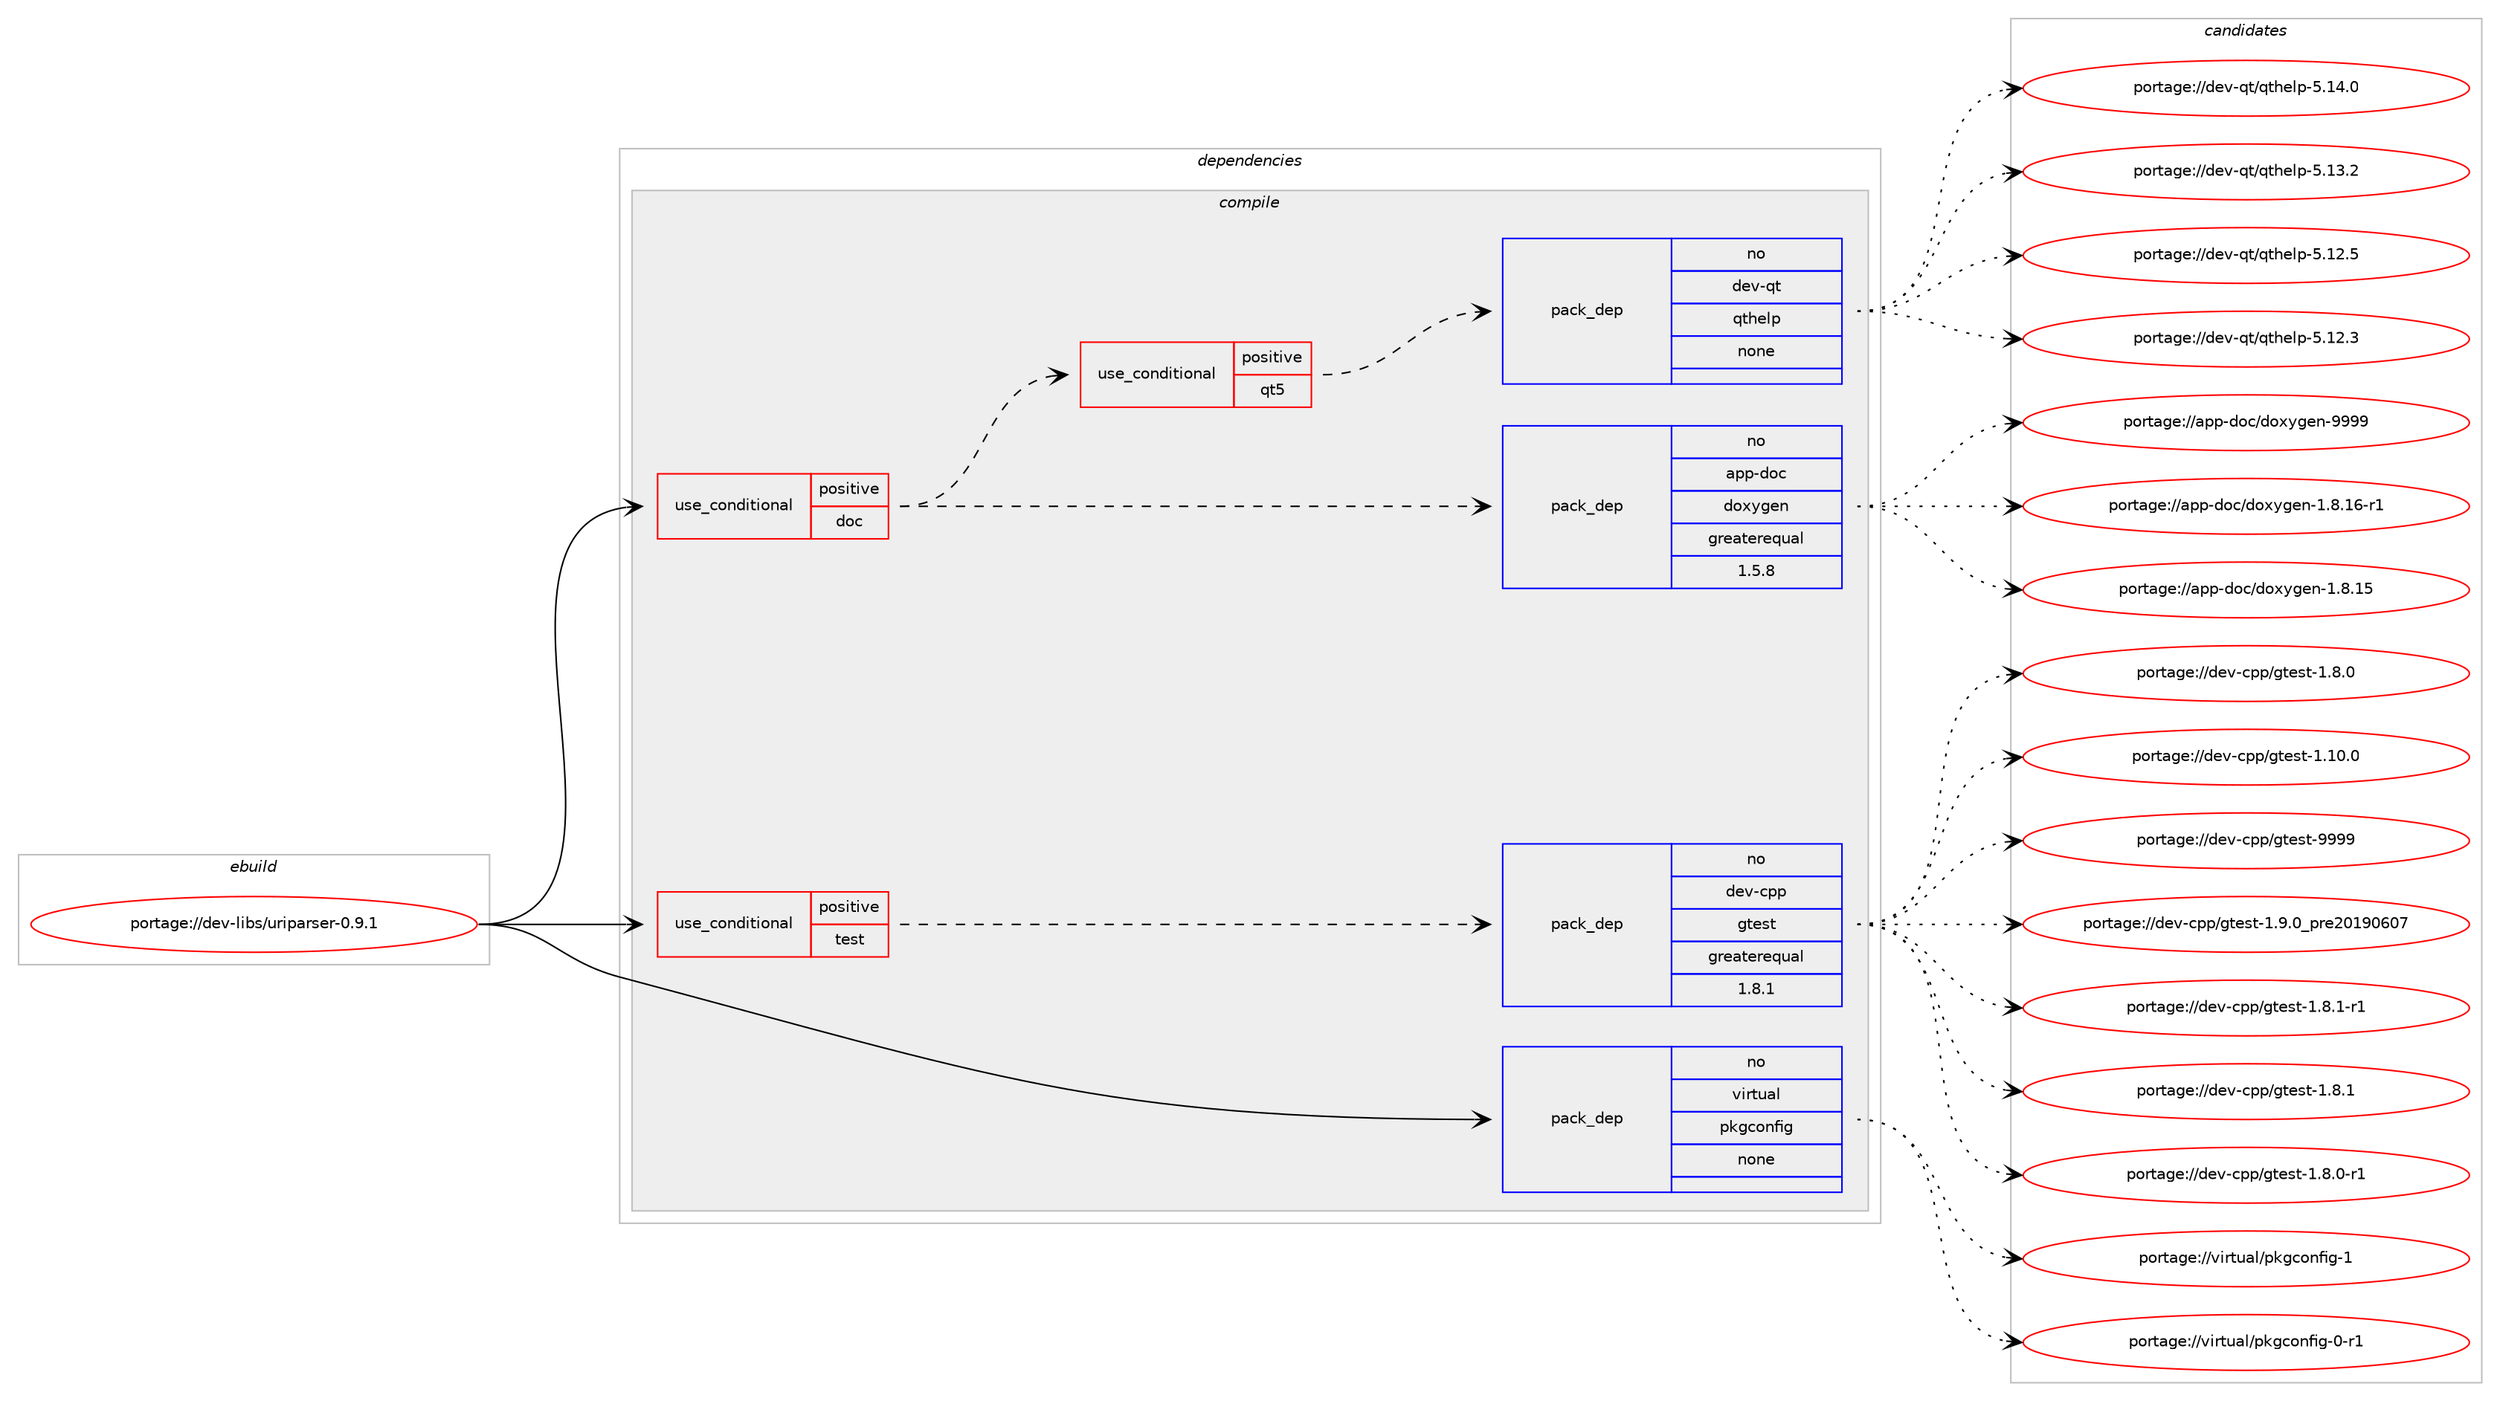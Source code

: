 digraph prolog {

# *************
# Graph options
# *************

newrank=true;
concentrate=true;
compound=true;
graph [rankdir=LR,fontname=Helvetica,fontsize=10,ranksep=1.5];#, ranksep=2.5, nodesep=0.2];
edge  [arrowhead=vee];
node  [fontname=Helvetica,fontsize=10];

# **********
# The ebuild
# **********

subgraph cluster_leftcol {
color=gray;
rank=same;
label=<<i>ebuild</i>>;
id [label="portage://dev-libs/uriparser-0.9.1", color=red, width=4, href="../dev-libs/uriparser-0.9.1.svg"];
}

# ****************
# The dependencies
# ****************

subgraph cluster_midcol {
color=gray;
label=<<i>dependencies</i>>;
subgraph cluster_compile {
fillcolor="#eeeeee";
style=filled;
label=<<i>compile</i>>;
subgraph cond123814 {
dependency507305 [label=<<TABLE BORDER="0" CELLBORDER="1" CELLSPACING="0" CELLPADDING="4"><TR><TD ROWSPAN="3" CELLPADDING="10">use_conditional</TD></TR><TR><TD>positive</TD></TR><TR><TD>doc</TD></TR></TABLE>>, shape=none, color=red];
subgraph pack378332 {
dependency507306 [label=<<TABLE BORDER="0" CELLBORDER="1" CELLSPACING="0" CELLPADDING="4" WIDTH="220"><TR><TD ROWSPAN="6" CELLPADDING="30">pack_dep</TD></TR><TR><TD WIDTH="110">no</TD></TR><TR><TD>app-doc</TD></TR><TR><TD>doxygen</TD></TR><TR><TD>greaterequal</TD></TR><TR><TD>1.5.8</TD></TR></TABLE>>, shape=none, color=blue];
}
dependency507305:e -> dependency507306:w [weight=20,style="dashed",arrowhead="vee"];
subgraph cond123815 {
dependency507307 [label=<<TABLE BORDER="0" CELLBORDER="1" CELLSPACING="0" CELLPADDING="4"><TR><TD ROWSPAN="3" CELLPADDING="10">use_conditional</TD></TR><TR><TD>positive</TD></TR><TR><TD>qt5</TD></TR></TABLE>>, shape=none, color=red];
subgraph pack378333 {
dependency507308 [label=<<TABLE BORDER="0" CELLBORDER="1" CELLSPACING="0" CELLPADDING="4" WIDTH="220"><TR><TD ROWSPAN="6" CELLPADDING="30">pack_dep</TD></TR><TR><TD WIDTH="110">no</TD></TR><TR><TD>dev-qt</TD></TR><TR><TD>qthelp</TD></TR><TR><TD>none</TD></TR><TR><TD></TD></TR></TABLE>>, shape=none, color=blue];
}
dependency507307:e -> dependency507308:w [weight=20,style="dashed",arrowhead="vee"];
}
dependency507305:e -> dependency507307:w [weight=20,style="dashed",arrowhead="vee"];
}
id:e -> dependency507305:w [weight=20,style="solid",arrowhead="vee"];
subgraph cond123816 {
dependency507309 [label=<<TABLE BORDER="0" CELLBORDER="1" CELLSPACING="0" CELLPADDING="4"><TR><TD ROWSPAN="3" CELLPADDING="10">use_conditional</TD></TR><TR><TD>positive</TD></TR><TR><TD>test</TD></TR></TABLE>>, shape=none, color=red];
subgraph pack378334 {
dependency507310 [label=<<TABLE BORDER="0" CELLBORDER="1" CELLSPACING="0" CELLPADDING="4" WIDTH="220"><TR><TD ROWSPAN="6" CELLPADDING="30">pack_dep</TD></TR><TR><TD WIDTH="110">no</TD></TR><TR><TD>dev-cpp</TD></TR><TR><TD>gtest</TD></TR><TR><TD>greaterequal</TD></TR><TR><TD>1.8.1</TD></TR></TABLE>>, shape=none, color=blue];
}
dependency507309:e -> dependency507310:w [weight=20,style="dashed",arrowhead="vee"];
}
id:e -> dependency507309:w [weight=20,style="solid",arrowhead="vee"];
subgraph pack378335 {
dependency507311 [label=<<TABLE BORDER="0" CELLBORDER="1" CELLSPACING="0" CELLPADDING="4" WIDTH="220"><TR><TD ROWSPAN="6" CELLPADDING="30">pack_dep</TD></TR><TR><TD WIDTH="110">no</TD></TR><TR><TD>virtual</TD></TR><TR><TD>pkgconfig</TD></TR><TR><TD>none</TD></TR><TR><TD></TD></TR></TABLE>>, shape=none, color=blue];
}
id:e -> dependency507311:w [weight=20,style="solid",arrowhead="vee"];
}
subgraph cluster_compileandrun {
fillcolor="#eeeeee";
style=filled;
label=<<i>compile and run</i>>;
}
subgraph cluster_run {
fillcolor="#eeeeee";
style=filled;
label=<<i>run</i>>;
}
}

# **************
# The candidates
# **************

subgraph cluster_choices {
rank=same;
color=gray;
label=<<i>candidates</i>>;

subgraph choice378332 {
color=black;
nodesep=1;
choice971121124510011199471001111201211031011104557575757 [label="portage://app-doc/doxygen-9999", color=red, width=4,href="../app-doc/doxygen-9999.svg"];
choice97112112451001119947100111120121103101110454946564649544511449 [label="portage://app-doc/doxygen-1.8.16-r1", color=red, width=4,href="../app-doc/doxygen-1.8.16-r1.svg"];
choice9711211245100111994710011112012110310111045494656464953 [label="portage://app-doc/doxygen-1.8.15", color=red, width=4,href="../app-doc/doxygen-1.8.15.svg"];
dependency507306:e -> choice971121124510011199471001111201211031011104557575757:w [style=dotted,weight="100"];
dependency507306:e -> choice97112112451001119947100111120121103101110454946564649544511449:w [style=dotted,weight="100"];
dependency507306:e -> choice9711211245100111994710011112012110310111045494656464953:w [style=dotted,weight="100"];
}
subgraph choice378333 {
color=black;
nodesep=1;
choice100101118451131164711311610410110811245534649524648 [label="portage://dev-qt/qthelp-5.14.0", color=red, width=4,href="../dev-qt/qthelp-5.14.0.svg"];
choice100101118451131164711311610410110811245534649514650 [label="portage://dev-qt/qthelp-5.13.2", color=red, width=4,href="../dev-qt/qthelp-5.13.2.svg"];
choice100101118451131164711311610410110811245534649504653 [label="portage://dev-qt/qthelp-5.12.5", color=red, width=4,href="../dev-qt/qthelp-5.12.5.svg"];
choice100101118451131164711311610410110811245534649504651 [label="portage://dev-qt/qthelp-5.12.3", color=red, width=4,href="../dev-qt/qthelp-5.12.3.svg"];
dependency507308:e -> choice100101118451131164711311610410110811245534649524648:w [style=dotted,weight="100"];
dependency507308:e -> choice100101118451131164711311610410110811245534649514650:w [style=dotted,weight="100"];
dependency507308:e -> choice100101118451131164711311610410110811245534649504653:w [style=dotted,weight="100"];
dependency507308:e -> choice100101118451131164711311610410110811245534649504651:w [style=dotted,weight="100"];
}
subgraph choice378334 {
color=black;
nodesep=1;
choice1001011184599112112471031161011151164557575757 [label="portage://dev-cpp/gtest-9999", color=red, width=4,href="../dev-cpp/gtest-9999.svg"];
choice100101118459911211247103116101115116454946574648951121141015048495748544855 [label="portage://dev-cpp/gtest-1.9.0_pre20190607", color=red, width=4,href="../dev-cpp/gtest-1.9.0_pre20190607.svg"];
choice1001011184599112112471031161011151164549465646494511449 [label="portage://dev-cpp/gtest-1.8.1-r1", color=red, width=4,href="../dev-cpp/gtest-1.8.1-r1.svg"];
choice100101118459911211247103116101115116454946564649 [label="portage://dev-cpp/gtest-1.8.1", color=red, width=4,href="../dev-cpp/gtest-1.8.1.svg"];
choice1001011184599112112471031161011151164549465646484511449 [label="portage://dev-cpp/gtest-1.8.0-r1", color=red, width=4,href="../dev-cpp/gtest-1.8.0-r1.svg"];
choice100101118459911211247103116101115116454946564648 [label="portage://dev-cpp/gtest-1.8.0", color=red, width=4,href="../dev-cpp/gtest-1.8.0.svg"];
choice10010111845991121124710311610111511645494649484648 [label="portage://dev-cpp/gtest-1.10.0", color=red, width=4,href="../dev-cpp/gtest-1.10.0.svg"];
dependency507310:e -> choice1001011184599112112471031161011151164557575757:w [style=dotted,weight="100"];
dependency507310:e -> choice100101118459911211247103116101115116454946574648951121141015048495748544855:w [style=dotted,weight="100"];
dependency507310:e -> choice1001011184599112112471031161011151164549465646494511449:w [style=dotted,weight="100"];
dependency507310:e -> choice100101118459911211247103116101115116454946564649:w [style=dotted,weight="100"];
dependency507310:e -> choice1001011184599112112471031161011151164549465646484511449:w [style=dotted,weight="100"];
dependency507310:e -> choice100101118459911211247103116101115116454946564648:w [style=dotted,weight="100"];
dependency507310:e -> choice10010111845991121124710311610111511645494649484648:w [style=dotted,weight="100"];
}
subgraph choice378335 {
color=black;
nodesep=1;
choice1181051141161179710847112107103991111101021051034549 [label="portage://virtual/pkgconfig-1", color=red, width=4,href="../virtual/pkgconfig-1.svg"];
choice11810511411611797108471121071039911111010210510345484511449 [label="portage://virtual/pkgconfig-0-r1", color=red, width=4,href="../virtual/pkgconfig-0-r1.svg"];
dependency507311:e -> choice1181051141161179710847112107103991111101021051034549:w [style=dotted,weight="100"];
dependency507311:e -> choice11810511411611797108471121071039911111010210510345484511449:w [style=dotted,weight="100"];
}
}

}
